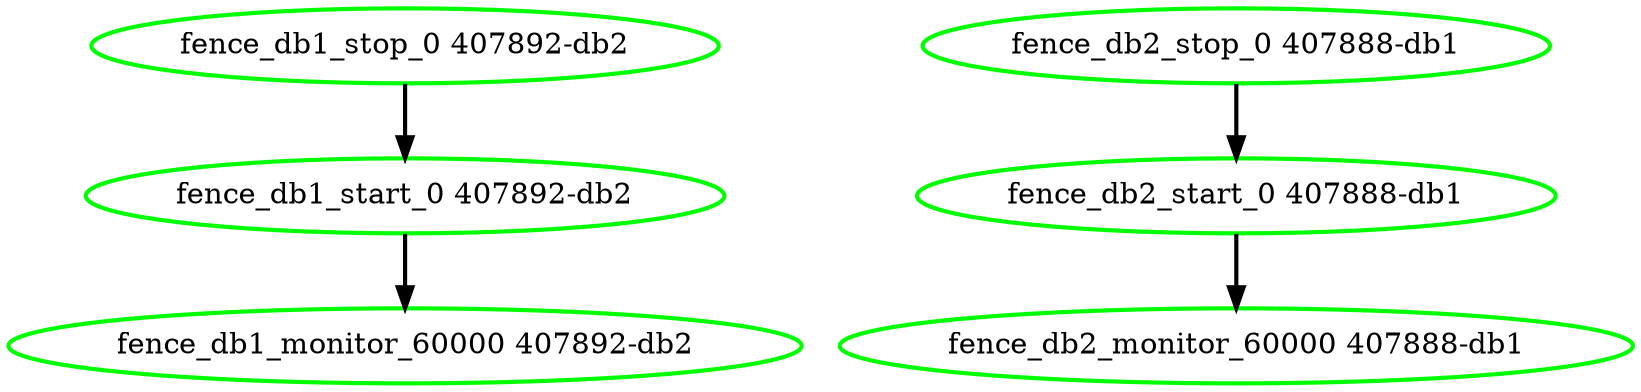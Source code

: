 digraph "g" {
"fence_db1_monitor_60000 407892-db2" [ style=bold color="green" fontcolor="black"]
"fence_db1_start_0 407892-db2" -> "fence_db1_monitor_60000 407892-db2" [ style = bold]
"fence_db1_start_0 407892-db2" [ style=bold color="green" fontcolor="black"]
"fence_db1_stop_0 407892-db2" -> "fence_db1_start_0 407892-db2" [ style = bold]
"fence_db1_stop_0 407892-db2" [ style=bold color="green" fontcolor="black"]
"fence_db2_monitor_60000 407888-db1" [ style=bold color="green" fontcolor="black"]
"fence_db2_start_0 407888-db1" -> "fence_db2_monitor_60000 407888-db1" [ style = bold]
"fence_db2_start_0 407888-db1" [ style=bold color="green" fontcolor="black"]
"fence_db2_stop_0 407888-db1" -> "fence_db2_start_0 407888-db1" [ style = bold]
"fence_db2_stop_0 407888-db1" [ style=bold color="green" fontcolor="black"]
}
